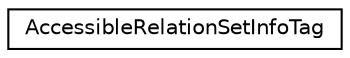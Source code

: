 digraph "类继承关系图"
{
 // LATEX_PDF_SIZE
  edge [fontname="Helvetica",fontsize="10",labelfontname="Helvetica",labelfontsize="10"];
  node [fontname="Helvetica",fontsize="10",shape=record];
  rankdir="LR";
  Node0 [label="AccessibleRelationSetInfoTag",height=0.2,width=0.4,color="black", fillcolor="white", style="filled",URL="$struct_accessible_relation_set_info_tag.html",tooltip=" "];
}
